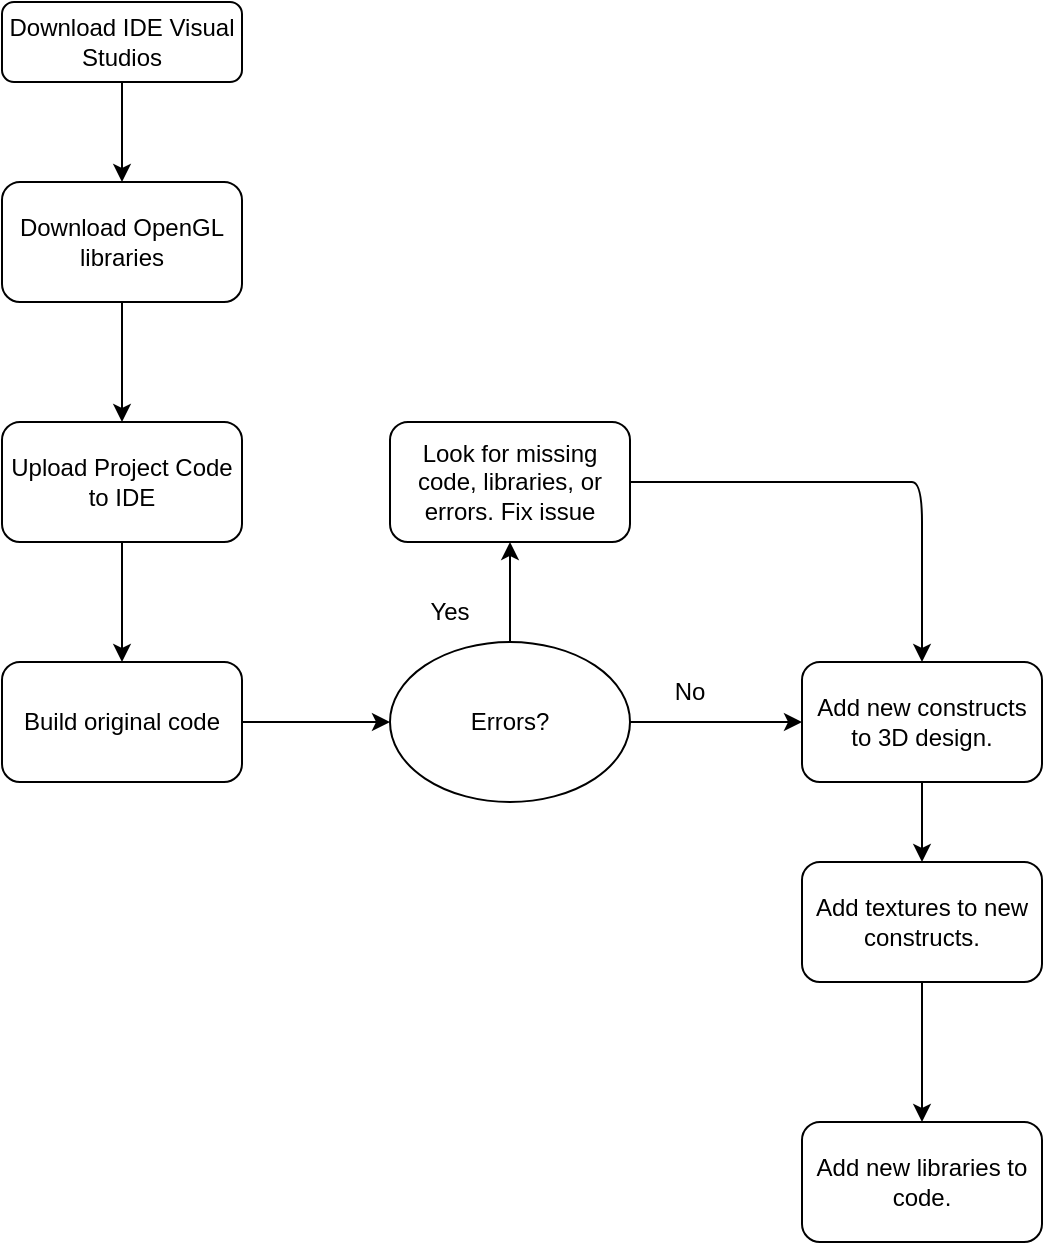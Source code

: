 <mxfile version="15.6.3" type="device"><diagram id="C5RBs43oDa-KdzZeNtuy" name="Page-1"><mxGraphModel dx="1038" dy="617" grid="1" gridSize="10" guides="1" tooltips="1" connect="1" arrows="1" fold="1" page="1" pageScale="1" pageWidth="827" pageHeight="1169" math="0" shadow="0"><root><mxCell id="WIyWlLk6GJQsqaUBKTNV-0"/><mxCell id="WIyWlLk6GJQsqaUBKTNV-1" parent="WIyWlLk6GJQsqaUBKTNV-0"/><mxCell id="WIyWlLk6GJQsqaUBKTNV-3" value="Download IDE Visual Studios" style="rounded=1;whiteSpace=wrap;html=1;fontSize=12;glass=0;strokeWidth=1;shadow=0;" parent="WIyWlLk6GJQsqaUBKTNV-1" vertex="1"><mxGeometry x="160" y="80" width="120" height="40" as="geometry"/></mxCell><mxCell id="oP5cHb0v3VoJkxjBp-D_-0" value="Download OpenGL libraries" style="rounded=1;whiteSpace=wrap;html=1;" vertex="1" parent="WIyWlLk6GJQsqaUBKTNV-1"><mxGeometry x="160" y="170" width="120" height="60" as="geometry"/></mxCell><mxCell id="oP5cHb0v3VoJkxjBp-D_-1" value="" style="endArrow=classic;html=1;rounded=0;exitX=0.5;exitY=1;exitDx=0;exitDy=0;entryX=0.5;entryY=0;entryDx=0;entryDy=0;" edge="1" parent="WIyWlLk6GJQsqaUBKTNV-1" source="oP5cHb0v3VoJkxjBp-D_-0"><mxGeometry width="50" height="50" relative="1" as="geometry"><mxPoint x="390" y="340" as="sourcePoint"/><mxPoint x="220" y="290" as="targetPoint"/></mxGeometry></mxCell><mxCell id="oP5cHb0v3VoJkxjBp-D_-2" value="Upload Project Code to IDE" style="rounded=1;whiteSpace=wrap;html=1;" vertex="1" parent="WIyWlLk6GJQsqaUBKTNV-1"><mxGeometry x="160" y="290" width="120" height="60" as="geometry"/></mxCell><mxCell id="oP5cHb0v3VoJkxjBp-D_-3" value="" style="endArrow=classic;html=1;rounded=0;exitX=0.5;exitY=1;exitDx=0;exitDy=0;" edge="1" parent="WIyWlLk6GJQsqaUBKTNV-1" source="WIyWlLk6GJQsqaUBKTNV-3" target="oP5cHb0v3VoJkxjBp-D_-0"><mxGeometry width="50" height="50" relative="1" as="geometry"><mxPoint x="390" y="330" as="sourcePoint"/><mxPoint x="440" y="280" as="targetPoint"/></mxGeometry></mxCell><mxCell id="oP5cHb0v3VoJkxjBp-D_-4" value="Build original code" style="rounded=1;whiteSpace=wrap;html=1;" vertex="1" parent="WIyWlLk6GJQsqaUBKTNV-1"><mxGeometry x="160" y="410" width="120" height="60" as="geometry"/></mxCell><mxCell id="oP5cHb0v3VoJkxjBp-D_-5" value="" style="endArrow=classic;html=1;rounded=0;exitX=0.5;exitY=1;exitDx=0;exitDy=0;" edge="1" parent="WIyWlLk6GJQsqaUBKTNV-1" source="oP5cHb0v3VoJkxjBp-D_-2" target="oP5cHb0v3VoJkxjBp-D_-4"><mxGeometry width="50" height="50" relative="1" as="geometry"><mxPoint x="390" y="330" as="sourcePoint"/><mxPoint x="440" y="280" as="targetPoint"/></mxGeometry></mxCell><mxCell id="oP5cHb0v3VoJkxjBp-D_-10" value="Errors?" style="ellipse;whiteSpace=wrap;html=1;" vertex="1" parent="WIyWlLk6GJQsqaUBKTNV-1"><mxGeometry x="354" y="400" width="120" height="80" as="geometry"/></mxCell><mxCell id="oP5cHb0v3VoJkxjBp-D_-11" value="" style="endArrow=classic;html=1;rounded=0;exitX=1;exitY=0.5;exitDx=0;exitDy=0;" edge="1" parent="WIyWlLk6GJQsqaUBKTNV-1" source="oP5cHb0v3VoJkxjBp-D_-4" target="oP5cHb0v3VoJkxjBp-D_-10"><mxGeometry width="50" height="50" relative="1" as="geometry"><mxPoint x="390" y="330" as="sourcePoint"/><mxPoint x="440" y="280" as="targetPoint"/></mxGeometry></mxCell><mxCell id="oP5cHb0v3VoJkxjBp-D_-12" value="Look for missing code, libraries, or errors. Fix issue" style="rounded=1;whiteSpace=wrap;html=1;" vertex="1" parent="WIyWlLk6GJQsqaUBKTNV-1"><mxGeometry x="354" y="290" width="120" height="60" as="geometry"/></mxCell><mxCell id="oP5cHb0v3VoJkxjBp-D_-13" value="Add new constructs to 3D design." style="rounded=1;whiteSpace=wrap;html=1;" vertex="1" parent="WIyWlLk6GJQsqaUBKTNV-1"><mxGeometry x="560" y="410" width="120" height="60" as="geometry"/></mxCell><mxCell id="oP5cHb0v3VoJkxjBp-D_-14" value="" style="endArrow=classic;html=1;rounded=0;exitX=0.5;exitY=0;exitDx=0;exitDy=0;" edge="1" parent="WIyWlLk6GJQsqaUBKTNV-1" source="oP5cHb0v3VoJkxjBp-D_-10" target="oP5cHb0v3VoJkxjBp-D_-12"><mxGeometry width="50" height="50" relative="1" as="geometry"><mxPoint x="390" y="330" as="sourcePoint"/><mxPoint x="440" y="280" as="targetPoint"/></mxGeometry></mxCell><mxCell id="oP5cHb0v3VoJkxjBp-D_-15" value="" style="endArrow=classic;html=1;rounded=0;exitX=1;exitY=0.5;exitDx=0;exitDy=0;" edge="1" parent="WIyWlLk6GJQsqaUBKTNV-1" source="oP5cHb0v3VoJkxjBp-D_-10" target="oP5cHb0v3VoJkxjBp-D_-13"><mxGeometry width="50" height="50" relative="1" as="geometry"><mxPoint x="390" y="330" as="sourcePoint"/><mxPoint x="440" y="280" as="targetPoint"/></mxGeometry></mxCell><mxCell id="oP5cHb0v3VoJkxjBp-D_-16" value="" style="curved=1;endArrow=classic;html=1;rounded=0;exitX=1;exitY=0.5;exitDx=0;exitDy=0;entryX=0.5;entryY=0;entryDx=0;entryDy=0;" edge="1" parent="WIyWlLk6GJQsqaUBKTNV-1" source="oP5cHb0v3VoJkxjBp-D_-12" target="oP5cHb0v3VoJkxjBp-D_-13"><mxGeometry width="50" height="50" relative="1" as="geometry"><mxPoint x="390" y="330" as="sourcePoint"/><mxPoint x="440" y="280" as="targetPoint"/><Array as="points"><mxPoint x="570" y="320"/><mxPoint x="610" y="320"/><mxPoint x="620" y="320"/><mxPoint x="620" y="360"/></Array></mxGeometry></mxCell><mxCell id="oP5cHb0v3VoJkxjBp-D_-17" value="Yes" style="text;html=1;strokeColor=none;fillColor=none;align=center;verticalAlign=middle;whiteSpace=wrap;rounded=0;" vertex="1" parent="WIyWlLk6GJQsqaUBKTNV-1"><mxGeometry x="354" y="370" width="60" height="30" as="geometry"/></mxCell><mxCell id="oP5cHb0v3VoJkxjBp-D_-18" value="No" style="text;html=1;strokeColor=none;fillColor=none;align=center;verticalAlign=middle;whiteSpace=wrap;rounded=0;" vertex="1" parent="WIyWlLk6GJQsqaUBKTNV-1"><mxGeometry x="474" y="410" width="60" height="30" as="geometry"/></mxCell><mxCell id="oP5cHb0v3VoJkxjBp-D_-19" value="Add textures to new constructs." style="rounded=1;whiteSpace=wrap;html=1;" vertex="1" parent="WIyWlLk6GJQsqaUBKTNV-1"><mxGeometry x="560" y="510" width="120" height="60" as="geometry"/></mxCell><mxCell id="oP5cHb0v3VoJkxjBp-D_-20" value="Add new libraries to code." style="rounded=1;whiteSpace=wrap;html=1;" vertex="1" parent="WIyWlLk6GJQsqaUBKTNV-1"><mxGeometry x="560" y="640" width="120" height="60" as="geometry"/></mxCell><mxCell id="oP5cHb0v3VoJkxjBp-D_-21" value="" style="endArrow=classic;html=1;rounded=0;exitX=0.5;exitY=1;exitDx=0;exitDy=0;" edge="1" parent="WIyWlLk6GJQsqaUBKTNV-1" source="oP5cHb0v3VoJkxjBp-D_-13" target="oP5cHb0v3VoJkxjBp-D_-19"><mxGeometry width="50" height="50" relative="1" as="geometry"><mxPoint x="390" y="690" as="sourcePoint"/><mxPoint x="440" y="640" as="targetPoint"/></mxGeometry></mxCell><mxCell id="oP5cHb0v3VoJkxjBp-D_-22" value="" style="endArrow=classic;html=1;rounded=0;exitX=0.5;exitY=1;exitDx=0;exitDy=0;" edge="1" parent="WIyWlLk6GJQsqaUBKTNV-1" source="oP5cHb0v3VoJkxjBp-D_-19" target="oP5cHb0v3VoJkxjBp-D_-20"><mxGeometry width="50" height="50" relative="1" as="geometry"><mxPoint x="390" y="690" as="sourcePoint"/><mxPoint x="440" y="640" as="targetPoint"/></mxGeometry></mxCell></root></mxGraphModel></diagram></mxfile>